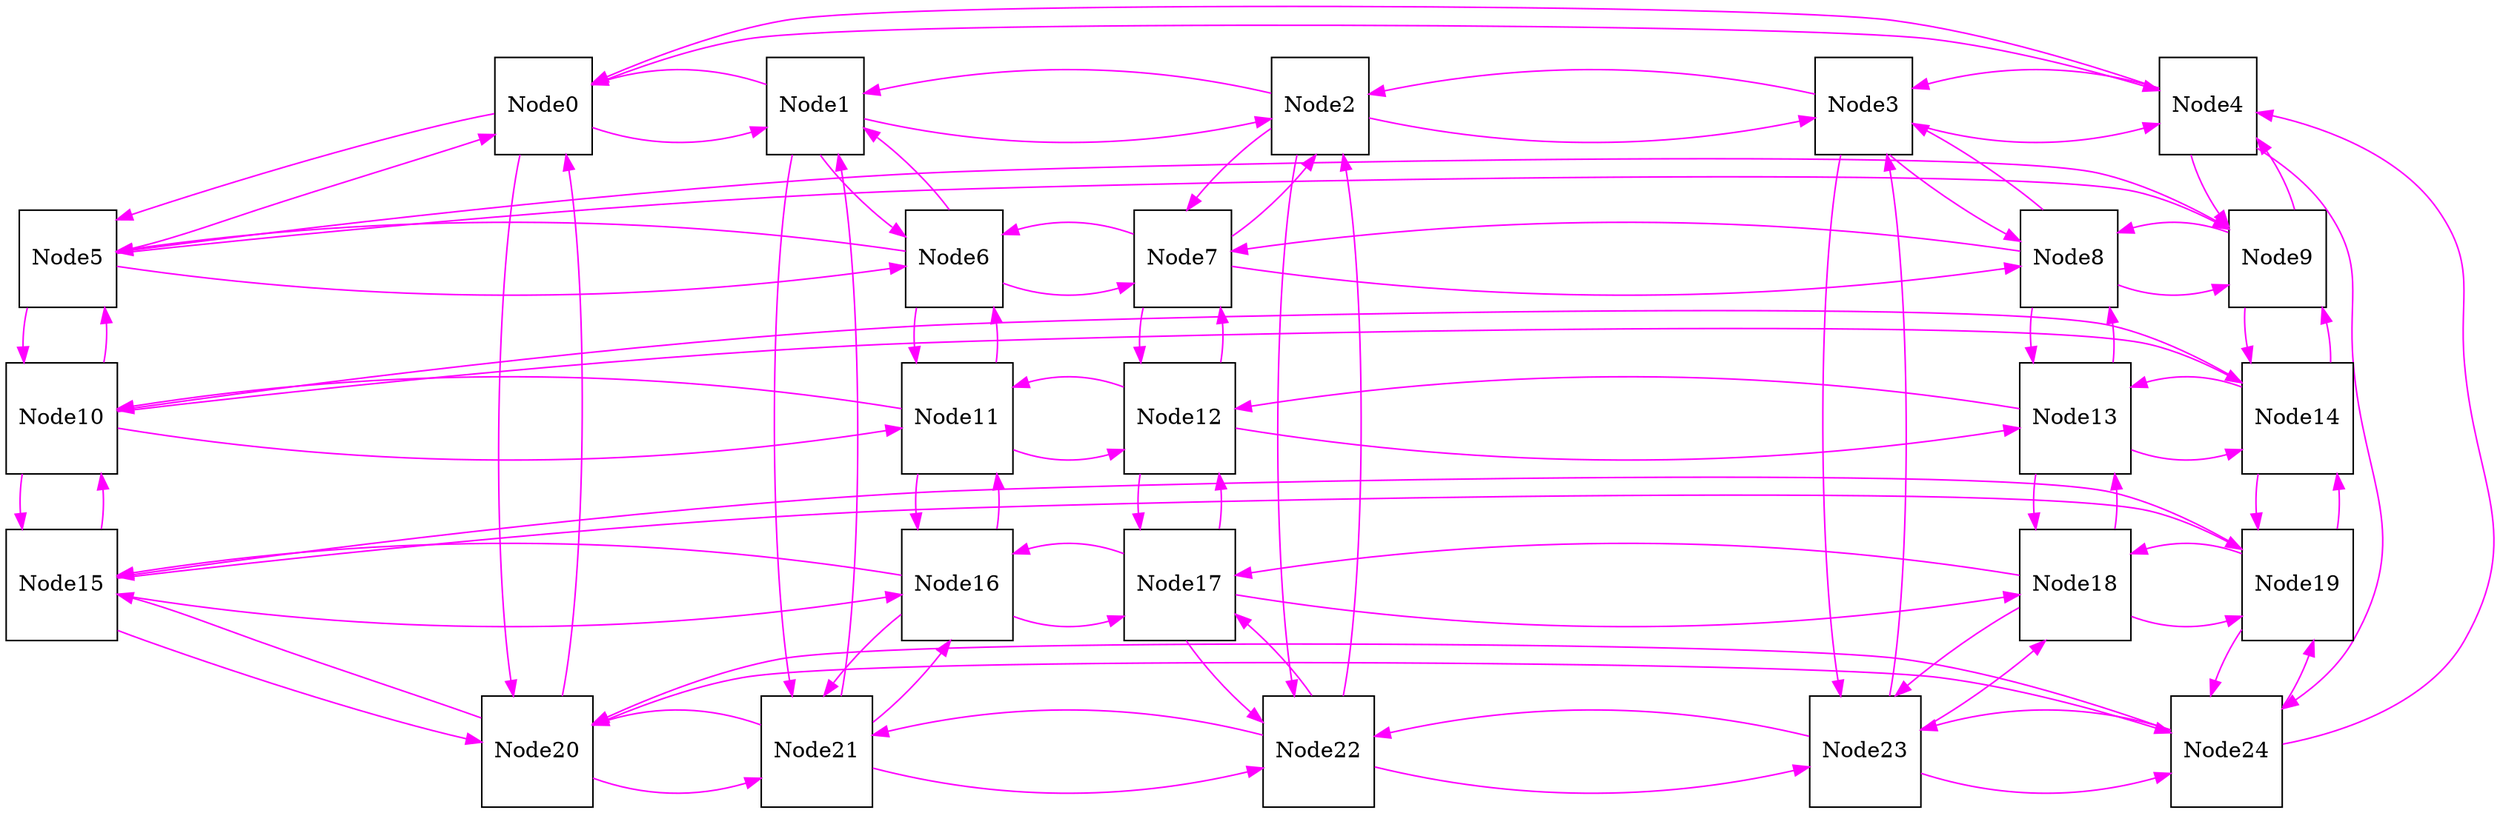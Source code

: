 Digraph G {
	splines=spline;

nodesep = 1
node [ shape = square, width = 0.7 ];

{ rank = same; Node0; Node1; Node2; Node3; Node4; }
{ rank = same; Node5; Node6; Node7; Node8; Node9; }
{ rank = same; Node10; Node11; Node12; Node13; Node14; }
{ rank = same; Node15; Node16; Node17; Node18; Node19; }
{ rank = same; Node20; Node21; Node22; Node23; Node24; }



//DHLS version: 0.1.1" [shape = "none" pos = "20,20!"]
"Node0" [type = "Router", bbID= 1, ID= 0, in = "in0:32 in1:32 in2:32 in3:32 in4:32 ", out = "out0:32 out1:32 out2:32 out3:32 out4:32 ", NSA="VC:1 TYPE_WIDTH:2 FlitPerPacket:32 HFBDepth:4 FIFO_DEPTH:4"];
"Node1" [type = "Router", bbID= 1, ID= 1, in = "in0:32 in1:32 in2:32 in3:32 in4:32 ", out = "out0:32 out1:32 out2:32 out3:32 out4:32 ", NSA="VC:1 TYPE_WIDTH:2 FlitPerPacket:32 HFBDepth:4 FIFO_DEPTH:4"];
"Node2" [type = "Router", bbID= 1, ID= 2, in = "in0:32 in1:32 in2:32 in3:32 in4:32 ", out = "out0:32 out1:32 out2:32 out3:32 out4:32 ", NSA="VC:1 TYPE_WIDTH:2 FlitPerPacket:32 HFBDepth:4 FIFO_DEPTH:4"];
"Node3" [type = "Router", bbID= 1, ID= 3, in = "in0:32 in1:32 in2:32 in3:32 in4:32 ", out = "out0:32 out1:32 out2:32 out3:32 out4:32 ", NSA="VC:1 TYPE_WIDTH:2 FlitPerPacket:32 HFBDepth:4 FIFO_DEPTH:4"];
"Node4" [type = "Router", bbID= 1, ID= 4, in = "in0:32 in1:32 in2:32 in3:32 in4:32 ", out = "out0:32 out1:32 out2:32 out3:32 out4:32 ", NSA="VC:1 TYPE_WIDTH:2 FlitPerPacket:32 HFBDepth:4 FIFO_DEPTH:4"];
"Node5" [type = "Router", bbID= 1, ID= 5, in = "in0:32 in1:32 in2:32 in3:32 in4:32 ", out = "out0:32 out1:32 out2:32 out3:32 out4:32 ", NSA="VC:1 TYPE_WIDTH:2 FlitPerPacket:32 HFBDepth:4 FIFO_DEPTH:4"];
"Node6" [type = "Router", bbID= 1, ID= 6, in = "in0:32 in1:32 in2:32 in3:32 in4:32 ", out = "out0:32 out1:32 out2:32 out3:32 out4:32 ", NSA="VC:1 TYPE_WIDTH:2 FlitPerPacket:32 HFBDepth:4 FIFO_DEPTH:4"];
"Node7" [type = "Router", bbID= 1, ID= 7, in = "in0:32 in1:32 in2:32 in3:32 in4:32 ", out = "out0:32 out1:32 out2:32 out3:32 out4:32 ", NSA="VC:1 TYPE_WIDTH:2 FlitPerPacket:32 HFBDepth:4 FIFO_DEPTH:4"];
"Node8" [type = "Router", bbID= 1, ID= 8, in = "in0:32 in1:32 in2:32 in3:32 in4:32 ", out = "out0:32 out1:32 out2:32 out3:32 out4:32 ", NSA="VC:1 TYPE_WIDTH:2 FlitPerPacket:32 HFBDepth:4 FIFO_DEPTH:4"];
"Node9" [type = "Router", bbID= 1, ID= 9, in = "in0:32 in1:32 in2:32 in3:32 in4:32 ", out = "out0:32 out1:32 out2:32 out3:32 out4:32 ", NSA="VC:1 TYPE_WIDTH:2 FlitPerPacket:32 HFBDepth:4 FIFO_DEPTH:4"];
"Node10" [type = "Router", bbID= 1, ID= 10, in = "in0:32 in1:32 in2:32 in3:32 in4:32 ", out = "out0:32 out1:32 out2:32 out3:32 out4:32 ", NSA="VC:1 TYPE_WIDTH:2 FlitPerPacket:32 HFBDepth:4 FIFO_DEPTH:4"];
"Node11" [type = "Router", bbID= 1, ID= 11, in = "in0:32 in1:32 in2:32 in3:32 in4:32 ", out = "out0:32 out1:32 out2:32 out3:32 out4:32 ", NSA="VC:1 TYPE_WIDTH:2 FlitPerPacket:32 HFBDepth:4 FIFO_DEPTH:4"];
"Node12" [type = "Router", bbID= 1, ID= 12, in = "in0:32 in1:32 in2:32 in3:32 in4:32 ", out = "out0:32 out1:32 out2:32 out3:32 out4:32 ", NSA="VC:1 TYPE_WIDTH:2 FlitPerPacket:32 HFBDepth:4 FIFO_DEPTH:4"];
"Node13" [type = "Router", bbID= 1, ID= 13, in = "in0:32 in1:32 in2:32 in3:32 in4:32 ", out = "out0:32 out1:32 out2:32 out3:32 out4:32 ", NSA="VC:1 TYPE_WIDTH:2 FlitPerPacket:32 HFBDepth:4 FIFO_DEPTH:4"];
"Node14" [type = "Router", bbID= 1, ID= 14, in = "in0:32 in1:32 in2:32 in3:32 in4:32 ", out = "out0:32 out1:32 out2:32 out3:32 out4:32 ", NSA="VC:1 TYPE_WIDTH:2 FlitPerPacket:32 HFBDepth:4 FIFO_DEPTH:4"];
"Node15" [type = "Router", bbID= 1, ID= 15, in = "in0:32 in1:32 in2:32 in3:32 in4:32 ", out = "out0:32 out1:32 out2:32 out3:32 out4:32 ", NSA="VC:1 TYPE_WIDTH:2 FlitPerPacket:32 HFBDepth:4 FIFO_DEPTH:4"];
"Node16" [type = "Router", bbID= 1, ID= 16, in = "in0:32 in1:32 in2:32 in3:32 in4:32 ", out = "out0:32 out1:32 out2:32 out3:32 out4:32 ", NSA="VC:1 TYPE_WIDTH:2 FlitPerPacket:32 HFBDepth:4 FIFO_DEPTH:4"];
"Node17" [type = "Router", bbID= 1, ID= 17, in = "in0:32 in1:32 in2:32 in3:32 in4:32 ", out = "out0:32 out1:32 out2:32 out3:32 out4:32 ", NSA="VC:1 TYPE_WIDTH:2 FlitPerPacket:32 HFBDepth:4 FIFO_DEPTH:4"];
"Node18" [type = "Router", bbID= 1, ID= 18, in = "in0:32 in1:32 in2:32 in3:32 in4:32 ", out = "out0:32 out1:32 out2:32 out3:32 out4:32 ", NSA="VC:1 TYPE_WIDTH:2 FlitPerPacket:32 HFBDepth:4 FIFO_DEPTH:4"];
"Node19" [type = "Router", bbID= 1, ID= 19, in = "in0:32 in1:32 in2:32 in3:32 in4:32 ", out = "out0:32 out1:32 out2:32 out3:32 out4:32 ", NSA="VC:1 TYPE_WIDTH:2 FlitPerPacket:32 HFBDepth:4 FIFO_DEPTH:4"];
"Node20" [type = "Router", bbID= 1, ID= 20, in = "in0:32 in1:32 in2:32 in3:32 in4:32 ", out = "out0:32 out1:32 out2:32 out3:32 out4:32 ", NSA="VC:1 TYPE_WIDTH:2 FlitPerPacket:32 HFBDepth:4 FIFO_DEPTH:4"];
"Node21" [type = "Router", bbID= 1, ID= 21, in = "in0:32 in1:32 in2:32 in3:32 in4:32 ", out = "out0:32 out1:32 out2:32 out3:32 out4:32 ", NSA="VC:1 TYPE_WIDTH:2 FlitPerPacket:32 HFBDepth:4 FIFO_DEPTH:4"];
"Node22" [type = "Router", bbID= 1, ID= 22, in = "in0:32 in1:32 in2:32 in3:32 in4:32 ", out = "out0:32 out1:32 out2:32 out3:32 out4:32 ", NSA="VC:1 TYPE_WIDTH:2 FlitPerPacket:32 HFBDepth:4 FIFO_DEPTH:4"];
"Node23" [type = "Router", bbID= 1, ID= 23, in = "in0:32 in1:32 in2:32 in3:32 in4:32 ", out = "out0:32 out1:32 out2:32 out3:32 out4:32 ", NSA="VC:1 TYPE_WIDTH:2 FlitPerPacket:32 HFBDepth:4 FIFO_DEPTH:4"];
"Node24" [type = "Router", bbID= 1, ID= 24, in = "in0:32 in1:32 in2:32 in3:32 in4:32 ", out = "out0:32 out1:32 out2:32 out3:32 out4:32 ", NSA="VC:1 TYPE_WIDTH:2 FlitPerPacket:32 HFBDepth:4 FIFO_DEPTH:4"];



subgraph cluster_0 {
		label = "block1";
"Node0" ->  "Node1" [color = "magenta", from = "out4", to = "in3", Router = true];
"Node0" ->  "Node4" [color = "magenta", from = "out3", to = "in4", Router = true];
"Node0" ->  "Node5" [color = "magenta", from = "out2", to = "in3", Router = true];
"Node0" ->  "Node20" [color = "magenta", from = "out1", to = "in2", Router = true];

"Node1" ->  "Node2" [color = "magenta", from = "out4", to = "in3", Router = true];
"Node1" ->  "Node0" [color = "magenta", from = "out3", to = "in4", Router = true];
"Node1" ->  "Node6" [color = "magenta", from = "out2", to = "in3", Router = true];
"Node1" ->  "Node21" [color = "magenta", from = "out1", to = "in2", Router = true];

"Node2" ->  "Node3" [color = "magenta", from = "out4", to = "in3", Router = true];
"Node2" ->  "Node1" [color = "magenta", from = "out3", to = "in4", Router = true];
"Node2" ->  "Node7" [color = "magenta", from = "out2", to = "in3", Router = true];
"Node2" ->  "Node22" [color = "magenta", from = "out1", to = "in2", Router = true];

"Node3" ->  "Node4" [color = "magenta", from = "out4", to = "in3", Router = true];
"Node3" ->  "Node2" [color = "magenta", from = "out3", to = "in4", Router = true];
"Node3" ->  "Node8" [color = "magenta", from = "out2", to = "in3", Router = true];
"Node3" ->  "Node23" [color = "magenta", from = "out1", to = "in2", Router = true];

"Node4" ->  "Node0" [color = "magenta", from = "out4", to = "in3", Router = true];
"Node4" ->  "Node3" [color = "magenta", from = "out3", to = "in4", Router = true];
"Node4" ->  "Node9" [color = "magenta", from = "out2", to = "in3", Router = true];
"Node4" ->  "Node24" [color = "magenta", from = "out1", to = "in2", Router = true];

"Node5" ->  "Node6" [color = "magenta", from = "out4", to = "in3", Router = true];
"Node5" ->  "Node9" [color = "magenta", from = "out3", to = "in4", Router = true];
"Node5" ->  "Node10" [color = "magenta", from = "out2", to = "in3", Router = true];
"Node5" ->  "Node0" [color = "magenta", from = "out1", to = "in2", Router = true];

"Node6" ->  "Node7" [color = "magenta", from = "out4", to = "in3", Router = true];
"Node6" ->  "Node5" [color = "magenta", from = "out3", to = "in4", Router = true];
"Node6" ->  "Node11" [color = "magenta", from = "out2", to = "in3", Router = true];
"Node6" ->  "Node1" [color = "magenta", from = "out1", to = "in2", Router = true];

"Node7" ->  "Node8" [color = "magenta", from = "out4", to = "in3", Router = true];
"Node7" ->  "Node6" [color = "magenta", from = "out3", to = "in4", Router = true];
"Node7" ->  "Node12" [color = "magenta", from = "out2", to = "in3", Router = true];
"Node7" ->  "Node2" [color = "magenta", from = "out1", to = "in2", Router = true];

"Node8" ->  "Node9" [color = "magenta", from = "out4", to = "in3", Router = true];
"Node8" ->  "Node7" [color = "magenta", from = "out3", to = "in4", Router = true];
"Node8" ->  "Node13" [color = "magenta", from = "out2", to = "in3", Router = true];
"Node8" ->  "Node3" [color = "magenta", from = "out1", to = "in2", Router = true];

"Node9" ->  "Node5" [color = "magenta", from = "out4", to = "in3", Router = true];
"Node9" ->  "Node8" [color = "magenta", from = "out3", to = "in4", Router = true];
"Node9" ->  "Node14" [color = "magenta", from = "out2", to = "in3", Router = true];
"Node9" ->  "Node4" [color = "magenta", from = "out1", to = "in2", Router = true];

"Node10" ->  "Node11" [color = "magenta", from = "out4", to = "in3", Router = true];
"Node10" ->  "Node14" [color = "magenta", from = "out3", to = "in4", Router = true];
"Node10" ->  "Node15" [color = "magenta", from = "out2", to = "in3", Router = true];
"Node10" ->  "Node5" [color = "magenta", from = "out1", to = "in2", Router = true];

"Node11" ->  "Node12" [color = "magenta", from = "out4", to = "in3", Router = true];
"Node11" ->  "Node10" [color = "magenta", from = "out3", to = "in4", Router = true];
"Node11" ->  "Node16" [color = "magenta", from = "out2", to = "in3", Router = true];
"Node11" ->  "Node6" [color = "magenta", from = "out1", to = "in2", Router = true];

"Node12" ->  "Node13" [color = "magenta", from = "out4", to = "in3", Router = true];
"Node12" ->  "Node11" [color = "magenta", from = "out3", to = "in4", Router = true];
"Node12" ->  "Node17" [color = "magenta", from = "out2", to = "in3", Router = true];
"Node12" ->  "Node7" [color = "magenta", from = "out1", to = "in2", Router = true];

"Node13" ->  "Node14" [color = "magenta", from = "out4", to = "in3", Router = true];
"Node13" ->  "Node12" [color = "magenta", from = "out3", to = "in4", Router = true];
"Node13" ->  "Node18" [color = "magenta", from = "out2", to = "in3", Router = true];
"Node13" ->  "Node8" [color = "magenta", from = "out1", to = "in2", Router = true];

"Node14" ->  "Node10" [color = "magenta", from = "out4", to = "in3", Router = true];
"Node14" ->  "Node13" [color = "magenta", from = "out3", to = "in4", Router = true];
"Node14" ->  "Node19" [color = "magenta", from = "out2", to = "in3", Router = true];
"Node14" ->  "Node9" [color = "magenta", from = "out1", to = "in2", Router = true];

"Node15" ->  "Node16" [color = "magenta", from = "out4", to = "in3", Router = true];
"Node15" ->  "Node19" [color = "magenta", from = "out3", to = "in4", Router = true];
"Node15" ->  "Node20" [color = "magenta", from = "out2", to = "in3", Router = true];
"Node15" ->  "Node10" [color = "magenta", from = "out1", to = "in2", Router = true];

"Node16" ->  "Node17" [color = "magenta", from = "out4", to = "in3", Router = true];
"Node16" ->  "Node15" [color = "magenta", from = "out3", to = "in4", Router = true];
"Node16" ->  "Node21" [color = "magenta", from = "out2", to = "in3", Router = true];
"Node16" ->  "Node11" [color = "magenta", from = "out1", to = "in2", Router = true];

"Node17" ->  "Node18" [color = "magenta", from = "out4", to = "in3", Router = true];
"Node17" ->  "Node16" [color = "magenta", from = "out3", to = "in4", Router = true];
"Node17" ->  "Node22" [color = "magenta", from = "out2", to = "in3", Router = true];
"Node17" ->  "Node12" [color = "magenta", from = "out1", to = "in2", Router = true];

"Node18" ->  "Node19" [color = "magenta", from = "out4", to = "in3", Router = true];
"Node18" ->  "Node17" [color = "magenta", from = "out3", to = "in4", Router = true];
"Node18" ->  "Node23" [color = "magenta", from = "out2", to = "in3", Router = true];
"Node18" ->  "Node13" [color = "magenta", from = "out1", to = "in2", Router = true];

"Node19" ->  "Node15" [color = "magenta", from = "out4", to = "in3", Router = true];
"Node19" ->  "Node18" [color = "magenta", from = "out3", to = "in4", Router = true];
"Node19" ->  "Node24" [color = "magenta", from = "out2", to = "in3", Router = true];
"Node19" ->  "Node14" [color = "magenta", from = "out1", to = "in2", Router = true];

"Node20" ->  "Node21" [color = "magenta", from = "out4", to = "in3", Router = true];
"Node20" ->  "Node24" [color = "magenta", from = "out3", to = "in4", Router = true];
"Node20" ->  "Node0" [color = "magenta", from = "out2", to = "in3", Router = true];
"Node20" ->  "Node15" [color = "magenta", from = "out1", to = "in2", Router = true];

"Node21" ->  "Node22" [color = "magenta", from = "out4", to = "in3", Router = true];
"Node21" ->  "Node20" [color = "magenta", from = "out3", to = "in4", Router = true];
"Node21" ->  "Node1" [color = "magenta", from = "out2", to = "in3", Router = true];
"Node21" ->  "Node16" [color = "magenta", from = "out1", to = "in2", Router = true];

"Node22" ->  "Node23" [color = "magenta", from = "out4", to = "in3", Router = true];
"Node22" ->  "Node21" [color = "magenta", from = "out3", to = "in4", Router = true];
"Node22" ->  "Node2" [color = "magenta", from = "out2", to = "in3", Router = true];
"Node22" ->  "Node17" [color = "magenta", from = "out1", to = "in2", Router = true];

"Node23" ->  "Node24" [color = "magenta", from = "out4", to = "in3", Router = true];
"Node23" ->  "Node22" [color = "magenta", from = "out3", to = "in4", Router = true];
"Node23" ->  "Node3" [color = "magenta", from = "out2", to = "in3", Router = true];
"Node23" ->  "Node18" [color = "magenta", from = "out1", to = "in2", Router = true];

"Node24" ->  "Node20" [color = "magenta", from = "out4", to = "in3", Router = true];
"Node24" ->  "Node23" [color = "magenta", from = "out3", to = "in4", Router = true];
"Node24" ->  "Node4" [color = "magenta", from = "out2", to = "in3", Router = true];
"Node24" ->  "Node19" [color = "magenta", from = "out1", to = "in2", Router = true];


	}
}